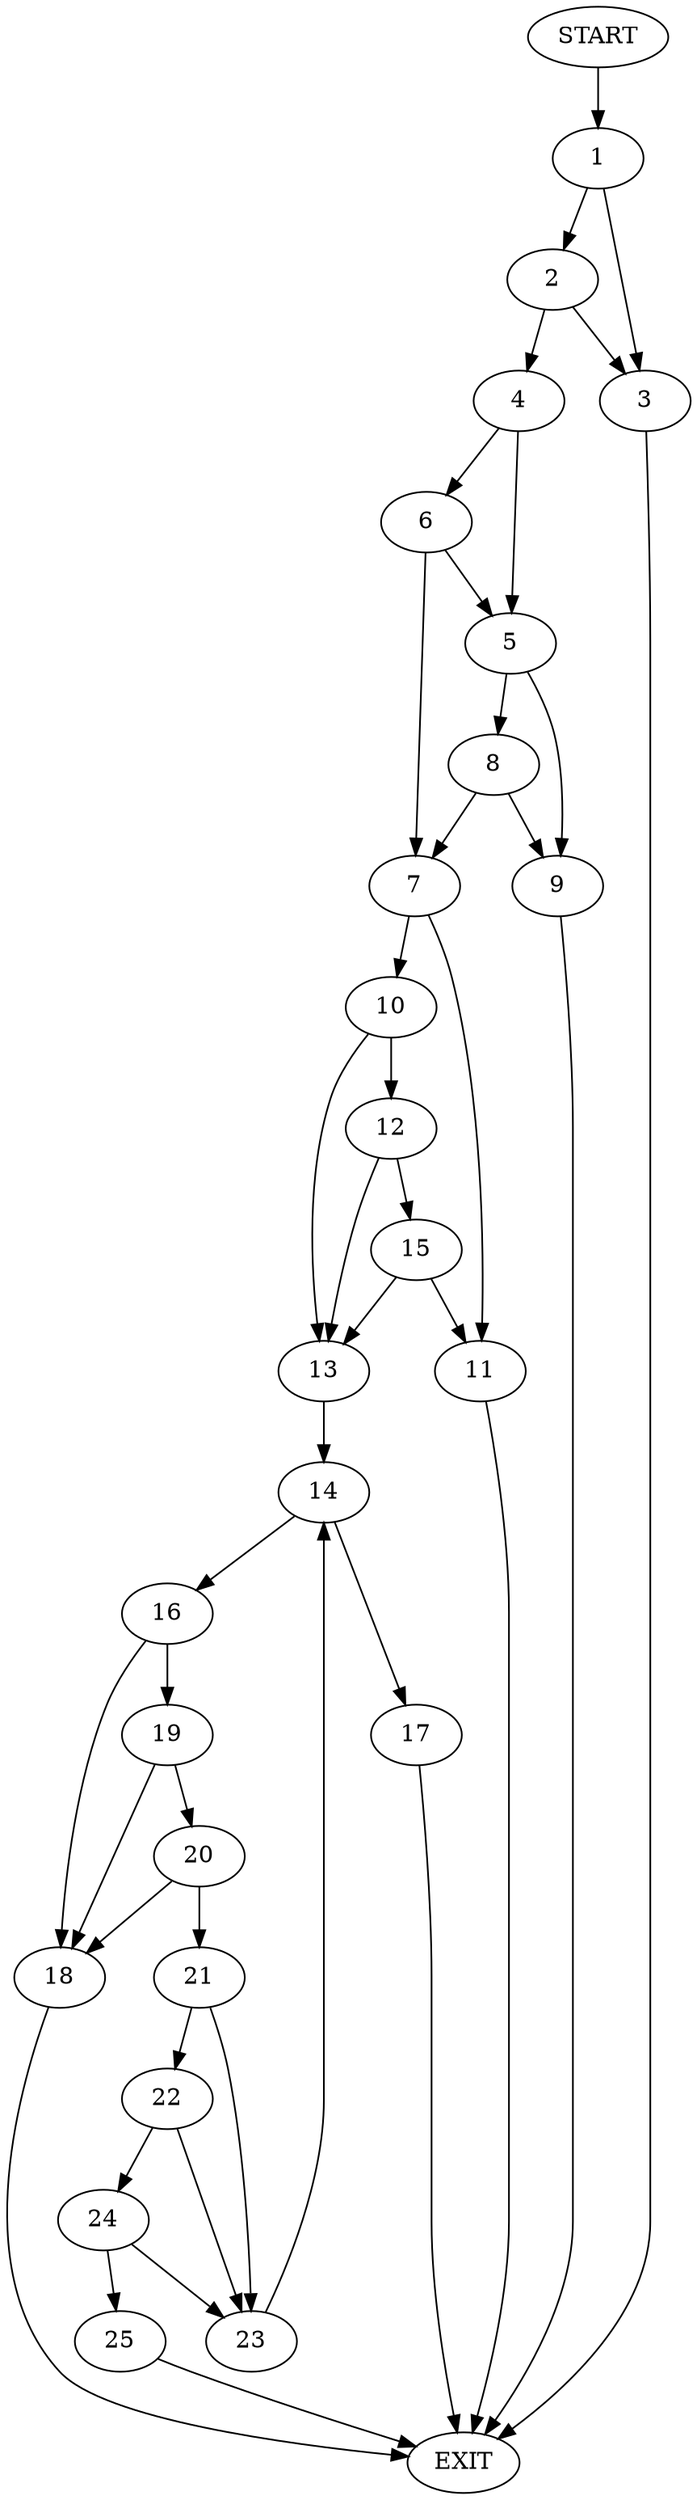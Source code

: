 digraph {
0 [label="START"]
26 [label="EXIT"]
0 -> 1
1 -> 2
1 -> 3
2 -> 4
2 -> 3
3 -> 26
4 -> 5
4 -> 6
6 -> 7
6 -> 5
5 -> 8
5 -> 9
7 -> 10
7 -> 11
8 -> 7
8 -> 9
9 -> 26
10 -> 12
10 -> 13
11 -> 26
13 -> 14
12 -> 15
12 -> 13
15 -> 11
15 -> 13
14 -> 16
14 -> 17
16 -> 18
16 -> 19
17 -> 26
18 -> 26
19 -> 20
19 -> 18
20 -> 18
20 -> 21
21 -> 22
21 -> 23
23 -> 14
22 -> 23
22 -> 24
24 -> 25
24 -> 23
25 -> 26
}
